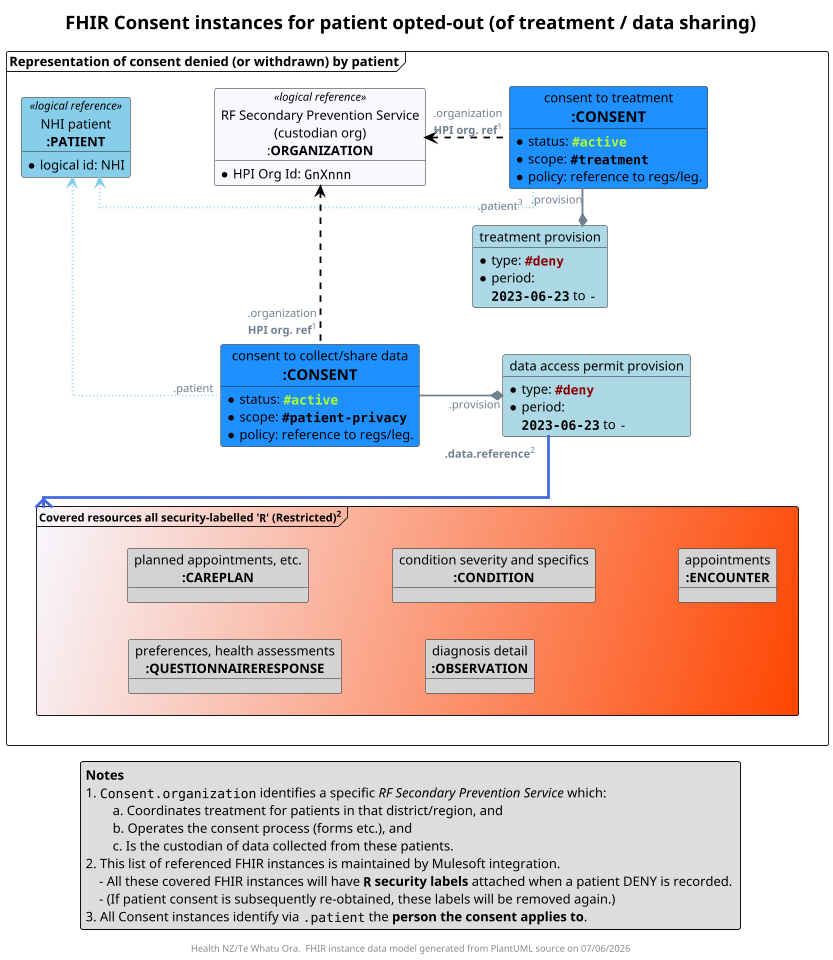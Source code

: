 @startuml obj-FHIR-data-consent-optout

top to bottom direction
skinparam dpi 200
allow_mixing
scale 400 width

skinparam ActivityDiamondBackgroundColor #RoyalBlue
skinparam ArrowColor #SlateGrey   
skinparam ArrowFontColor #RoyalBlue
skinparam ArrowFontColor #SlateGrey  
skinparam ArrowFontSize 12
skinparam ArrowMessageAlignment left
skinparam BoxPadding 10
skinparam linetype ortho
skinparam nodesep 90
skinparam ranksep 40
skinparam roundcorner 5
skinparam sequenceArrowThickness 2
skinparam TitleFontSize 20


title FHIR Consent instances for patient opted-out (of treatment / data sharing)

frame "Representation of consent denied (or withdrawn) by patient" as F {

  object "consent to treatment\n<size:16>**:CONSENT**" as TREATCONSENT #DodgerBlue {
    * status: ""<color:GreenYellow>**#active**""
    * scope: ""**#treatment**""
    * policy: reference to regs/leg.
  }

  object "treatment provision" as TP #LightBlue  {
    * type: ""<color:DarkRed>**#deny**""
    * period: 
      ""**2023-06-23**"" to ""-""
  }

  object "consent to collect/share data\n<size:16>**:CONSENT**" as DATACONSENT #DodgerBlue {
    * status: ""<color:GreenYellow>**#active**""
    * scope: ""**#patient-privacy**""
    * policy: reference to regs/leg.
  }

  object "data access permit provision" as DAP #LightBlue  {
    * type: ""<color:DarkRed>**#deny**""
    * period: 
      ""**2023-06-23**"" to ""-""
  }

  ' resources in other repos
  object "NHI patient\n**:PATIENT**" as PATIENT <<logical reference>> #SkyBlue {
    * logical id: NHI
  }

  object "RF Secondary Prevention Service\n(custodian org)\n:**ORGANIZATION**" as HPI <<logical reference>> #GhostWhite {
    * HPI Org Id: ""GnXnnn""
  }

  frame "<size:12>Covered resources all security-labelled '""R""' (Restricted)<sup>2</sup>" as COVERED #GhostWhite/OrangeRed {
    object "planned appointments, etc.\n<size:14>**:CAREPLAN**" as R1 #LightGray
    object "condition severity and specifics\n<size:14>**:CONDITION**" as R2 #LightGray
    object "appointments\n<size:14>**:ENCOUNTER**" as R3 #LightGray
    object "preferences, health assessments\n<size:14>**:QUESTIONNAIRERESPONSE**" as R4 #LightGray
    object "diagnosis detail\n<size:14>**:OBSERVATION**" as R5 #LightGray
  }
}

' positioning
TREATCONSENT -[hidden]d- TP
TP -[hidden]d- DATACONSENT

' connectors
DAP "**.data.reference**<sup>2</sup>" -[thickness=3,#RoyalBlue]--{ COVERED 

TREATCONSENT ".patient<sup>3</sup>" -[dotted,#SkyBlue,norank]-> PATIENT
TREATCONSENT -[norank]-* TP : "".provision""
TREATCONSENT ".organization\n**HPI org. ref**<sup>1</sup>" -[dashed,#Black]l-> HPI

DATACONSENT ".patient" -[dotted,#SkyBlue,norank]-> PATIENT
DATACONSENT -* DAP : "".provision""
DATACONSENT ".organization\n**HPI org. ref**<sup>1</sup>" -[dashed,#Black]u-> HPI 

legend bottom
  **Notes**
  1. ""Consent.organization"" identifies a specific //RF Secondary Prevention Service// which:
      \ta. Coordinates treatment for patients in that district/region, and
      \tb. Operates the consent process (forms etc.), and
      \tc. Is the custodian of data collected from these patients.
  2. This list of referenced FHIR instances is maintained by Mulesoft integration.
      - All these covered FHIR instances will have **""R"" security labels** attached when a patient DENY is recorded. 
      - (If patient consent is subsequently re-obtained, these labels will be removed again.)
  3. All Consent instances identify via "".patient"" the **person the consent applies to**.
endlegend

footer "Health NZ/Te Whatu Ora.  FHIR instance data model generated from PlantUML source on %date('dd/MM/yyyy')"

@enduml